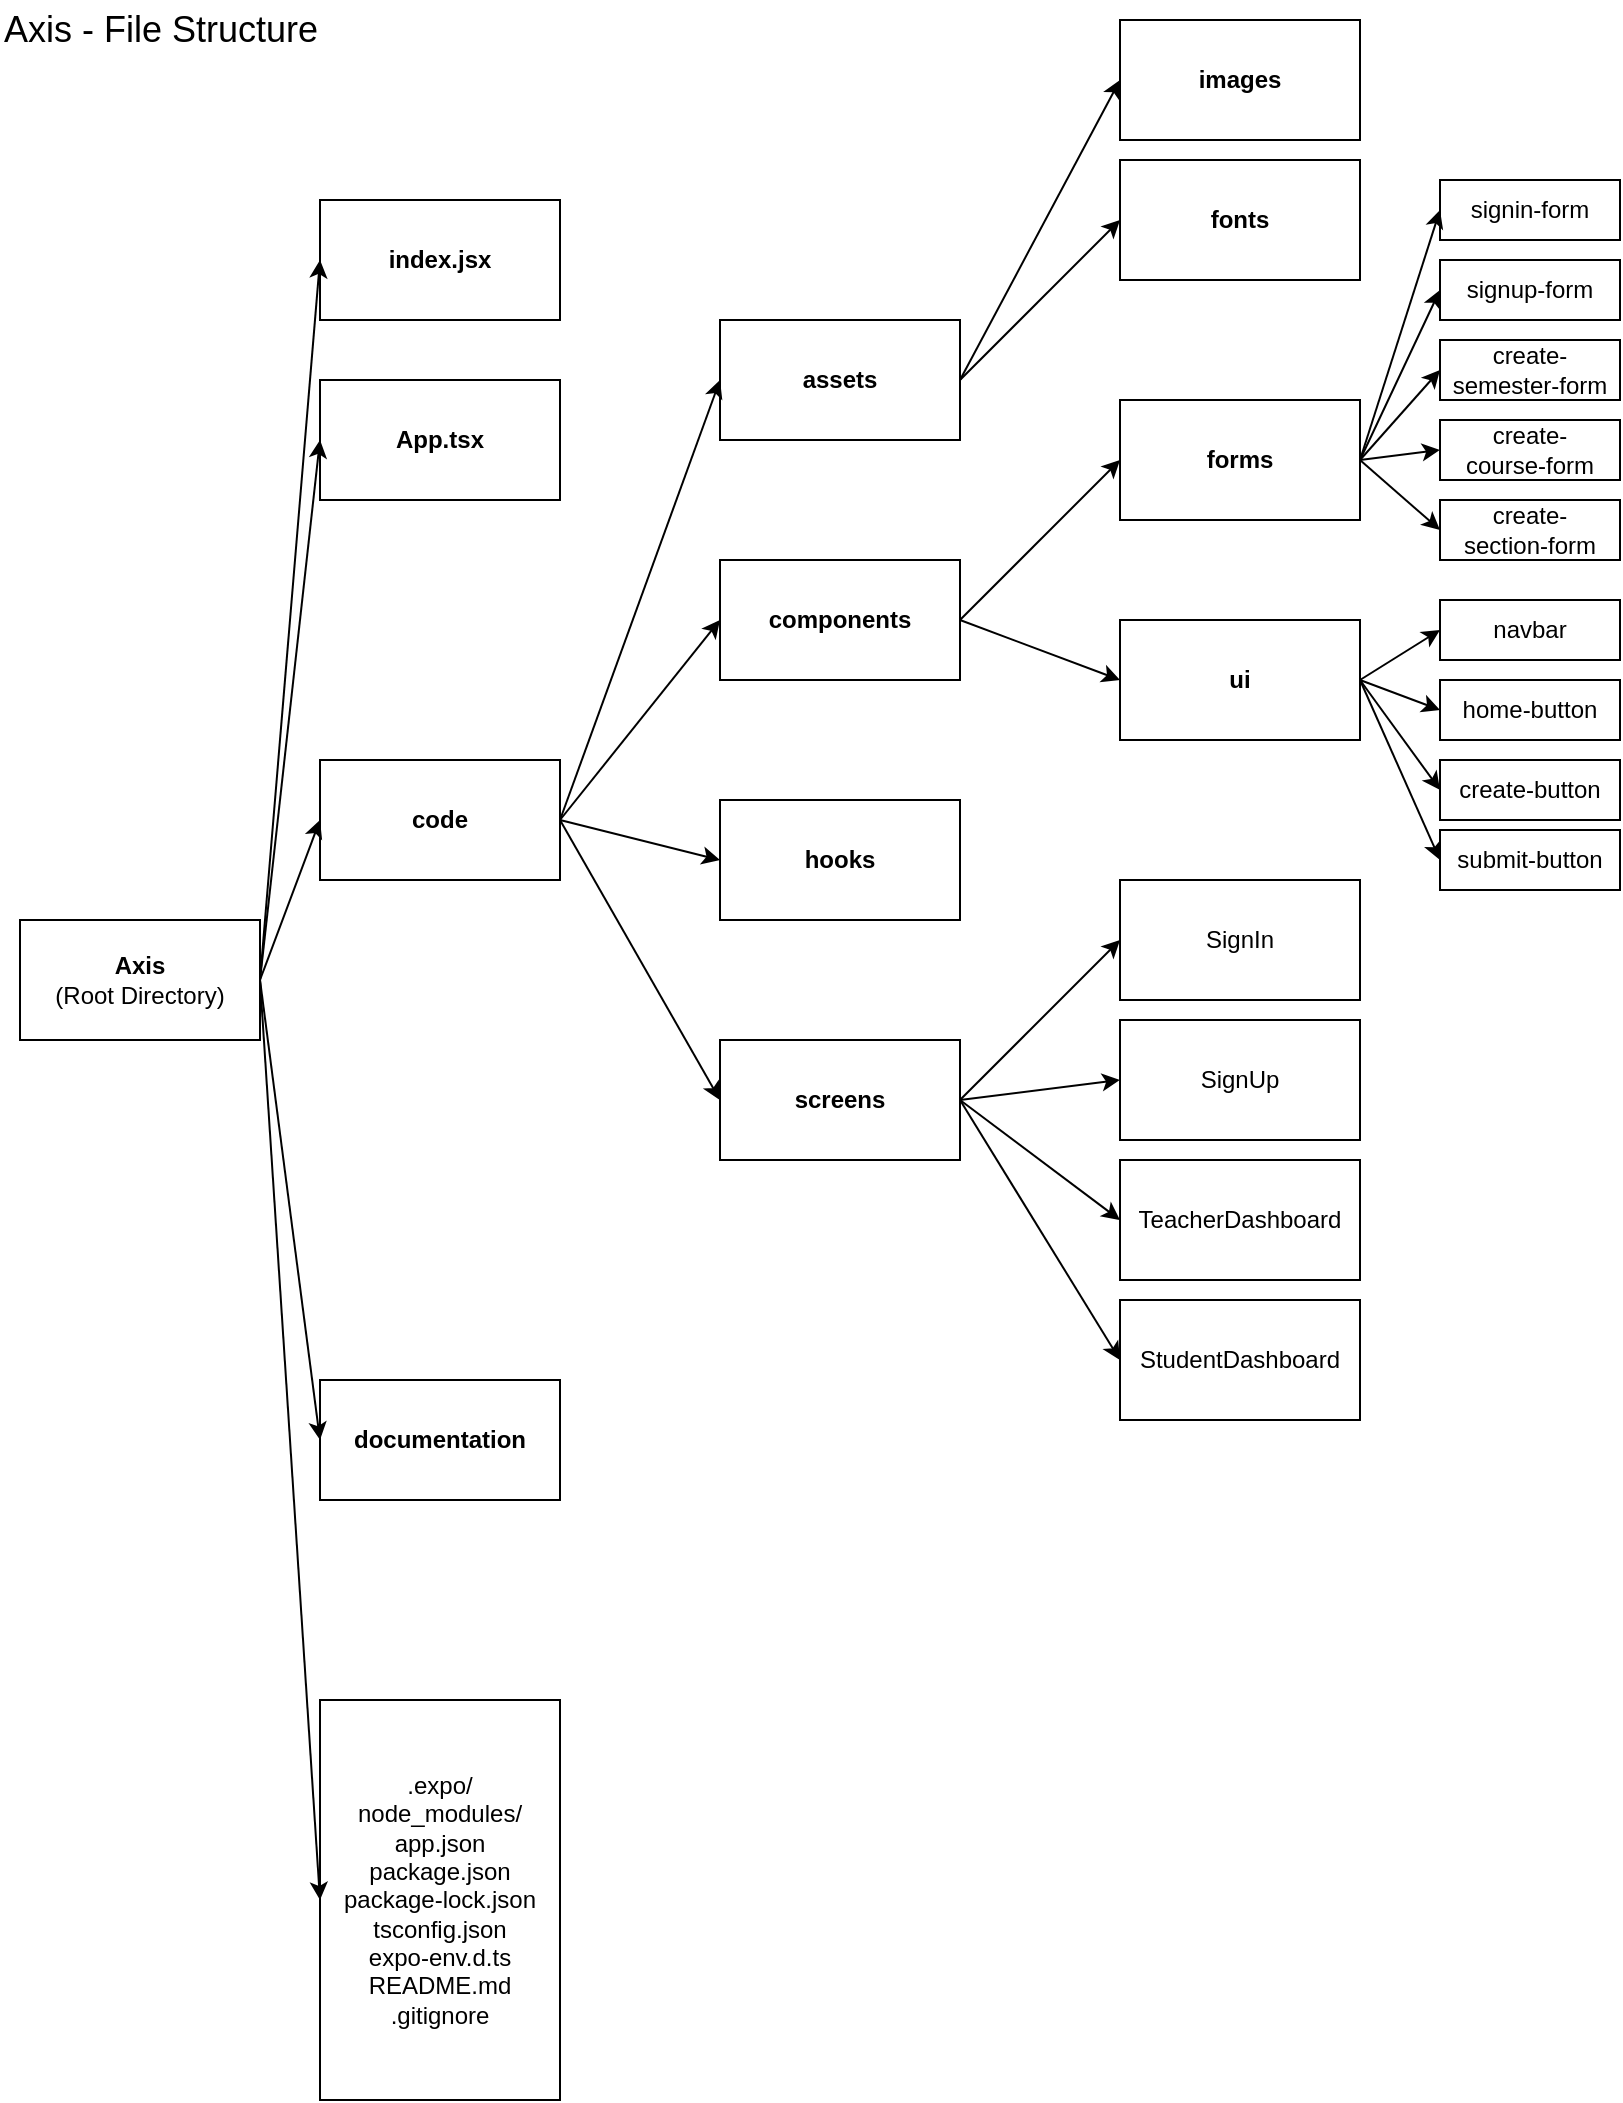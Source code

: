 <mxfile version="26.0.16">
  <diagram name="Page-1" id="9URRNFzLoxPcmc3ehoMW">
    <mxGraphModel dx="1165" dy="772" grid="1" gridSize="10" guides="1" tooltips="1" connect="1" arrows="1" fold="1" page="1" pageScale="1" pageWidth="850" pageHeight="1100" math="0" shadow="0">
      <root>
        <mxCell id="0" />
        <mxCell id="1" parent="0" />
        <mxCell id="NnumaWDGpkBnscY4WgVc-1" value="&lt;b&gt;Axis&lt;/b&gt;&lt;div&gt;(Root Directory)&lt;br&gt;&lt;/div&gt;" style="rounded=0;whiteSpace=wrap;html=1;" parent="1" vertex="1">
          <mxGeometry x="10" y="460" width="120" height="60" as="geometry" />
        </mxCell>
        <mxCell id="NnumaWDGpkBnscY4WgVc-2" value="&lt;b&gt;code&lt;/b&gt;" style="rounded=0;whiteSpace=wrap;html=1;" parent="1" vertex="1">
          <mxGeometry x="160" y="380" width="120" height="60" as="geometry" />
        </mxCell>
        <mxCell id="NnumaWDGpkBnscY4WgVc-3" value="&lt;b&gt;documentation&lt;/b&gt;" style="rounded=0;whiteSpace=wrap;html=1;" parent="1" vertex="1">
          <mxGeometry x="160" y="690" width="120" height="60" as="geometry" />
        </mxCell>
        <mxCell id="NnumaWDGpkBnscY4WgVc-4" value="" style="endArrow=classic;html=1;rounded=0;exitX=1;exitY=0.5;exitDx=0;exitDy=0;entryX=0;entryY=0.5;entryDx=0;entryDy=0;" parent="1" source="NnumaWDGpkBnscY4WgVc-1" target="NnumaWDGpkBnscY4WgVc-3" edge="1">
          <mxGeometry width="50" height="50" relative="1" as="geometry">
            <mxPoint x="400" y="330" as="sourcePoint" />
            <mxPoint x="450" y="280" as="targetPoint" />
          </mxGeometry>
        </mxCell>
        <mxCell id="NnumaWDGpkBnscY4WgVc-5" value="" style="endArrow=classic;html=1;rounded=0;exitX=1;exitY=0.5;exitDx=0;exitDy=0;entryX=0;entryY=0.5;entryDx=0;entryDy=0;" parent="1" source="NnumaWDGpkBnscY4WgVc-1" target="NnumaWDGpkBnscY4WgVc-2" edge="1">
          <mxGeometry width="50" height="50" relative="1" as="geometry">
            <mxPoint x="170" y="400" as="sourcePoint" />
            <mxPoint x="250" y="500" as="targetPoint" />
          </mxGeometry>
        </mxCell>
        <mxCell id="NnumaWDGpkBnscY4WgVc-6" value="&lt;div&gt;.expo/&lt;br&gt;node_modules/&lt;/div&gt;&lt;div&gt;app.json&lt;/div&gt;&lt;div&gt;package.json&lt;/div&gt;&lt;div&gt;package-lock.json&lt;/div&gt;&lt;div&gt;tsconfig.json&lt;/div&gt;&lt;div&gt;expo-env.d.ts&lt;/div&gt;&lt;div&gt;README.md&lt;/div&gt;&lt;div&gt;.gitignore&lt;/div&gt;" style="rounded=0;whiteSpace=wrap;html=1;" parent="1" vertex="1">
          <mxGeometry x="160" y="850" width="120" height="200" as="geometry" />
        </mxCell>
        <mxCell id="NnumaWDGpkBnscY4WgVc-7" value="" style="endArrow=classic;html=1;rounded=0;exitX=1;exitY=0.5;exitDx=0;exitDy=0;entryX=0;entryY=0.5;entryDx=0;entryDy=0;" parent="1" source="NnumaWDGpkBnscY4WgVc-1" target="NnumaWDGpkBnscY4WgVc-6" edge="1">
          <mxGeometry width="50" height="50" relative="1" as="geometry">
            <mxPoint x="280" y="580" as="sourcePoint" />
            <mxPoint x="330" y="530" as="targetPoint" />
          </mxGeometry>
        </mxCell>
        <mxCell id="NnumaWDGpkBnscY4WgVc-9" value="&lt;b&gt;screens&lt;/b&gt;" style="rounded=0;whiteSpace=wrap;html=1;" parent="1" vertex="1">
          <mxGeometry x="360" y="520" width="120" height="60" as="geometry" />
        </mxCell>
        <mxCell id="NnumaWDGpkBnscY4WgVc-10" value="&lt;b&gt;components&lt;/b&gt;" style="rounded=0;whiteSpace=wrap;html=1;" parent="1" vertex="1">
          <mxGeometry x="360" y="280" width="120" height="60" as="geometry" />
        </mxCell>
        <mxCell id="NnumaWDGpkBnscY4WgVc-11" value="&lt;b&gt;hooks&lt;/b&gt;" style="rounded=0;whiteSpace=wrap;html=1;" parent="1" vertex="1">
          <mxGeometry x="360" y="400" width="120" height="60" as="geometry" />
        </mxCell>
        <mxCell id="NnumaWDGpkBnscY4WgVc-12" value="&lt;b&gt;assets&lt;/b&gt;" style="rounded=0;whiteSpace=wrap;html=1;" parent="1" vertex="1">
          <mxGeometry x="360" y="160" width="120" height="60" as="geometry" />
        </mxCell>
        <mxCell id="NnumaWDGpkBnscY4WgVc-13" value="" style="endArrow=classic;html=1;rounded=0;exitX=1;exitY=0.5;exitDx=0;exitDy=0;entryX=0;entryY=0.5;entryDx=0;entryDy=0;" parent="1" source="NnumaWDGpkBnscY4WgVc-2" target="NnumaWDGpkBnscY4WgVc-12" edge="1">
          <mxGeometry width="50" height="50" relative="1" as="geometry">
            <mxPoint x="350" y="400" as="sourcePoint" />
            <mxPoint x="400" y="350" as="targetPoint" />
          </mxGeometry>
        </mxCell>
        <mxCell id="NnumaWDGpkBnscY4WgVc-14" value="" style="endArrow=classic;html=1;rounded=0;exitX=1;exitY=0.5;exitDx=0;exitDy=0;entryX=0;entryY=0.5;entryDx=0;entryDy=0;" parent="1" source="NnumaWDGpkBnscY4WgVc-2" target="NnumaWDGpkBnscY4WgVc-10" edge="1">
          <mxGeometry width="50" height="50" relative="1" as="geometry">
            <mxPoint x="350" y="400" as="sourcePoint" />
            <mxPoint x="400" y="350" as="targetPoint" />
          </mxGeometry>
        </mxCell>
        <mxCell id="NnumaWDGpkBnscY4WgVc-15" value="" style="endArrow=classic;html=1;rounded=0;exitX=1;exitY=0.5;exitDx=0;exitDy=0;entryX=0;entryY=0.5;entryDx=0;entryDy=0;" parent="1" source="NnumaWDGpkBnscY4WgVc-2" target="NnumaWDGpkBnscY4WgVc-11" edge="1">
          <mxGeometry width="50" height="50" relative="1" as="geometry">
            <mxPoint x="350" y="400" as="sourcePoint" />
            <mxPoint x="400" y="350" as="targetPoint" />
          </mxGeometry>
        </mxCell>
        <mxCell id="NnumaWDGpkBnscY4WgVc-16" value="" style="endArrow=classic;html=1;rounded=0;exitX=1;exitY=0.5;exitDx=0;exitDy=0;entryX=0;entryY=0.5;entryDx=0;entryDy=0;" parent="1" source="NnumaWDGpkBnscY4WgVc-2" target="NnumaWDGpkBnscY4WgVc-9" edge="1">
          <mxGeometry width="50" height="50" relative="1" as="geometry">
            <mxPoint x="350" y="400" as="sourcePoint" />
            <mxPoint x="400" y="350" as="targetPoint" />
          </mxGeometry>
        </mxCell>
        <mxCell id="NnumaWDGpkBnscY4WgVc-17" value="&lt;b&gt;App.tsx&lt;/b&gt;" style="rounded=0;whiteSpace=wrap;html=1;" parent="1" vertex="1">
          <mxGeometry x="160" y="190" width="120" height="60" as="geometry" />
        </mxCell>
        <mxCell id="NnumaWDGpkBnscY4WgVc-18" value="" style="endArrow=classic;html=1;rounded=0;exitX=1;exitY=0.5;exitDx=0;exitDy=0;entryX=0;entryY=0.5;entryDx=0;entryDy=0;" parent="1" source="NnumaWDGpkBnscY4WgVc-1" target="NnumaWDGpkBnscY4WgVc-17" edge="1">
          <mxGeometry width="50" height="50" relative="1" as="geometry">
            <mxPoint x="360" y="370" as="sourcePoint" />
            <mxPoint x="410" y="320" as="targetPoint" />
          </mxGeometry>
        </mxCell>
        <mxCell id="NnumaWDGpkBnscY4WgVc-19" value="&lt;b&gt;index.jsx&lt;/b&gt;" style="rounded=0;whiteSpace=wrap;html=1;" parent="1" vertex="1">
          <mxGeometry x="160" y="100" width="120" height="60" as="geometry" />
        </mxCell>
        <mxCell id="NnumaWDGpkBnscY4WgVc-20" value="" style="endArrow=classic;html=1;rounded=0;exitX=1;exitY=0.5;exitDx=0;exitDy=0;entryX=0;entryY=0.5;entryDx=0;entryDy=0;" parent="1" source="NnumaWDGpkBnscY4WgVc-1" target="NnumaWDGpkBnscY4WgVc-19" edge="1">
          <mxGeometry width="50" height="50" relative="1" as="geometry">
            <mxPoint x="330" y="420" as="sourcePoint" />
            <mxPoint x="380" y="370" as="targetPoint" />
          </mxGeometry>
        </mxCell>
        <mxCell id="NnumaWDGpkBnscY4WgVc-21" value="&lt;font style=&quot;font-size: 18px;&quot;&gt;Axis - File Structure&lt;/font&gt;" style="text;html=1;align=left;verticalAlign=middle;whiteSpace=wrap;rounded=0;" parent="1" vertex="1">
          <mxGeometry width="180" height="30" as="geometry" />
        </mxCell>
        <mxCell id="D0xDtLjKObtZPV950Qda-1" value="&lt;b&gt;images&lt;/b&gt;" style="rounded=0;whiteSpace=wrap;html=1;" vertex="1" parent="1">
          <mxGeometry x="560" y="10" width="120" height="60" as="geometry" />
        </mxCell>
        <mxCell id="D0xDtLjKObtZPV950Qda-2" value="" style="endArrow=classic;html=1;rounded=0;exitX=1;exitY=0.5;exitDx=0;exitDy=0;entryX=0;entryY=0.5;entryDx=0;entryDy=0;" edge="1" parent="1" source="NnumaWDGpkBnscY4WgVc-12" target="D0xDtLjKObtZPV950Qda-1">
          <mxGeometry width="50" height="50" relative="1" as="geometry">
            <mxPoint x="340" y="330" as="sourcePoint" />
            <mxPoint x="390" y="280" as="targetPoint" />
          </mxGeometry>
        </mxCell>
        <mxCell id="D0xDtLjKObtZPV950Qda-3" value="&lt;b&gt;fonts&lt;/b&gt;" style="rounded=0;whiteSpace=wrap;html=1;" vertex="1" parent="1">
          <mxGeometry x="560" y="80" width="120" height="60" as="geometry" />
        </mxCell>
        <mxCell id="D0xDtLjKObtZPV950Qda-4" value="" style="endArrow=classic;html=1;rounded=0;exitX=1;exitY=0.5;exitDx=0;exitDy=0;entryX=0;entryY=0.5;entryDx=0;entryDy=0;" edge="1" parent="1" source="NnumaWDGpkBnscY4WgVc-12" target="D0xDtLjKObtZPV950Qda-3">
          <mxGeometry width="50" height="50" relative="1" as="geometry">
            <mxPoint x="340" y="330" as="sourcePoint" />
            <mxPoint x="390" y="280" as="targetPoint" />
          </mxGeometry>
        </mxCell>
        <mxCell id="D0xDtLjKObtZPV950Qda-5" value="" style="endArrow=classic;html=1;rounded=0;exitX=1;exitY=0.5;exitDx=0;exitDy=0;entryX=0;entryY=0.5;entryDx=0;entryDy=0;" edge="1" parent="1" source="NnumaWDGpkBnscY4WgVc-9" target="D0xDtLjKObtZPV950Qda-6">
          <mxGeometry width="50" height="50" relative="1" as="geometry">
            <mxPoint x="340" y="400" as="sourcePoint" />
            <mxPoint x="520" y="460" as="targetPoint" />
          </mxGeometry>
        </mxCell>
        <mxCell id="D0xDtLjKObtZPV950Qda-6" value="SignIn" style="rounded=0;whiteSpace=wrap;html=1;" vertex="1" parent="1">
          <mxGeometry x="560" y="440" width="120" height="60" as="geometry" />
        </mxCell>
        <mxCell id="D0xDtLjKObtZPV950Qda-7" value="SignUp" style="rounded=0;whiteSpace=wrap;html=1;" vertex="1" parent="1">
          <mxGeometry x="560" y="510" width="120" height="60" as="geometry" />
        </mxCell>
        <mxCell id="D0xDtLjKObtZPV950Qda-8" value="TeacherDashboard" style="rounded=0;whiteSpace=wrap;html=1;" vertex="1" parent="1">
          <mxGeometry x="560" y="580" width="120" height="60" as="geometry" />
        </mxCell>
        <mxCell id="D0xDtLjKObtZPV950Qda-9" value="StudentDashboard" style="rounded=0;whiteSpace=wrap;html=1;" vertex="1" parent="1">
          <mxGeometry x="560" y="650" width="120" height="60" as="geometry" />
        </mxCell>
        <mxCell id="D0xDtLjKObtZPV950Qda-10" value="" style="endArrow=classic;html=1;rounded=0;exitX=1;exitY=0.5;exitDx=0;exitDy=0;entryX=0;entryY=0.5;entryDx=0;entryDy=0;" edge="1" parent="1" source="NnumaWDGpkBnscY4WgVc-9" target="D0xDtLjKObtZPV950Qda-7">
          <mxGeometry width="50" height="50" relative="1" as="geometry">
            <mxPoint x="340" y="450" as="sourcePoint" />
            <mxPoint x="390" y="400" as="targetPoint" />
          </mxGeometry>
        </mxCell>
        <mxCell id="D0xDtLjKObtZPV950Qda-11" value="" style="endArrow=classic;html=1;rounded=0;exitX=1;exitY=0.5;exitDx=0;exitDy=0;entryX=0;entryY=0.5;entryDx=0;entryDy=0;" edge="1" parent="1" source="NnumaWDGpkBnscY4WgVc-9" target="D0xDtLjKObtZPV950Qda-8">
          <mxGeometry width="50" height="50" relative="1" as="geometry">
            <mxPoint x="340" y="450" as="sourcePoint" />
            <mxPoint x="390" y="400" as="targetPoint" />
          </mxGeometry>
        </mxCell>
        <mxCell id="D0xDtLjKObtZPV950Qda-12" value="" style="endArrow=classic;html=1;rounded=0;exitX=1;exitY=0.5;exitDx=0;exitDy=0;entryX=0;entryY=0.5;entryDx=0;entryDy=0;" edge="1" parent="1" source="NnumaWDGpkBnscY4WgVc-9" target="D0xDtLjKObtZPV950Qda-9">
          <mxGeometry width="50" height="50" relative="1" as="geometry">
            <mxPoint x="490" y="560" as="sourcePoint" />
            <mxPoint x="570" y="620" as="targetPoint" />
          </mxGeometry>
        </mxCell>
        <mxCell id="D0xDtLjKObtZPV950Qda-14" value="&lt;b&gt;forms&lt;/b&gt;" style="rounded=0;whiteSpace=wrap;html=1;" vertex="1" parent="1">
          <mxGeometry x="560" y="200" width="120" height="60" as="geometry" />
        </mxCell>
        <mxCell id="D0xDtLjKObtZPV950Qda-15" value="&lt;b&gt;ui&lt;/b&gt;" style="rounded=0;whiteSpace=wrap;html=1;" vertex="1" parent="1">
          <mxGeometry x="560" y="310" width="120" height="60" as="geometry" />
        </mxCell>
        <mxCell id="D0xDtLjKObtZPV950Qda-16" value="" style="endArrow=classic;html=1;rounded=0;exitX=1;exitY=0.5;exitDx=0;exitDy=0;entryX=0;entryY=0.5;entryDx=0;entryDy=0;" edge="1" parent="1" source="NnumaWDGpkBnscY4WgVc-10" target="D0xDtLjKObtZPV950Qda-14">
          <mxGeometry width="50" height="50" relative="1" as="geometry">
            <mxPoint x="430" y="450" as="sourcePoint" />
            <mxPoint x="480" y="400" as="targetPoint" />
          </mxGeometry>
        </mxCell>
        <mxCell id="D0xDtLjKObtZPV950Qda-17" value="" style="endArrow=classic;html=1;rounded=0;exitX=1;exitY=0.5;exitDx=0;exitDy=0;entryX=0;entryY=0.5;entryDx=0;entryDy=0;" edge="1" parent="1" source="NnumaWDGpkBnscY4WgVc-10" target="D0xDtLjKObtZPV950Qda-15">
          <mxGeometry width="50" height="50" relative="1" as="geometry">
            <mxPoint x="430" y="450" as="sourcePoint" />
            <mxPoint x="480" y="400" as="targetPoint" />
          </mxGeometry>
        </mxCell>
        <mxCell id="D0xDtLjKObtZPV950Qda-18" value="signin-form" style="rounded=0;whiteSpace=wrap;html=1;" vertex="1" parent="1">
          <mxGeometry x="720" y="90" width="90" height="30" as="geometry" />
        </mxCell>
        <mxCell id="D0xDtLjKObtZPV950Qda-22" value="signup-form" style="rounded=0;whiteSpace=wrap;html=1;" vertex="1" parent="1">
          <mxGeometry x="720" y="130" width="90" height="30" as="geometry" />
        </mxCell>
        <mxCell id="D0xDtLjKObtZPV950Qda-23" value="create-semester-form" style="rounded=0;whiteSpace=wrap;html=1;" vertex="1" parent="1">
          <mxGeometry x="720" y="170" width="90" height="30" as="geometry" />
        </mxCell>
        <mxCell id="D0xDtLjKObtZPV950Qda-24" value="create-&lt;div&gt;course-form&lt;/div&gt;" style="rounded=0;whiteSpace=wrap;html=1;" vertex="1" parent="1">
          <mxGeometry x="720" y="210" width="90" height="30" as="geometry" />
        </mxCell>
        <mxCell id="D0xDtLjKObtZPV950Qda-25" value="create-&lt;div&gt;section-form&lt;/div&gt;" style="rounded=0;whiteSpace=wrap;html=1;" vertex="1" parent="1">
          <mxGeometry x="720" y="250" width="90" height="30" as="geometry" />
        </mxCell>
        <mxCell id="D0xDtLjKObtZPV950Qda-26" value="" style="endArrow=classic;html=1;rounded=0;exitX=1;exitY=0.5;exitDx=0;exitDy=0;entryX=0;entryY=0.5;entryDx=0;entryDy=0;" edge="1" parent="1" source="D0xDtLjKObtZPV950Qda-14" target="D0xDtLjKObtZPV950Qda-18">
          <mxGeometry width="50" height="50" relative="1" as="geometry">
            <mxPoint x="540" y="330" as="sourcePoint" />
            <mxPoint x="590" y="280" as="targetPoint" />
          </mxGeometry>
        </mxCell>
        <mxCell id="D0xDtLjKObtZPV950Qda-27" value="" style="endArrow=classic;html=1;rounded=0;exitX=1;exitY=0.5;exitDx=0;exitDy=0;entryX=0;entryY=0.5;entryDx=0;entryDy=0;" edge="1" parent="1" source="D0xDtLjKObtZPV950Qda-14" target="D0xDtLjKObtZPV950Qda-22">
          <mxGeometry width="50" height="50" relative="1" as="geometry">
            <mxPoint x="690" y="240" as="sourcePoint" />
            <mxPoint x="730" y="115" as="targetPoint" />
          </mxGeometry>
        </mxCell>
        <mxCell id="D0xDtLjKObtZPV950Qda-28" value="" style="endArrow=classic;html=1;rounded=0;exitX=1;exitY=0.5;exitDx=0;exitDy=0;entryX=0;entryY=0.5;entryDx=0;entryDy=0;" edge="1" parent="1" source="D0xDtLjKObtZPV950Qda-14" target="D0xDtLjKObtZPV950Qda-23">
          <mxGeometry width="50" height="50" relative="1" as="geometry">
            <mxPoint x="690" y="240" as="sourcePoint" />
            <mxPoint x="730" y="155" as="targetPoint" />
          </mxGeometry>
        </mxCell>
        <mxCell id="D0xDtLjKObtZPV950Qda-29" value="" style="endArrow=classic;html=1;rounded=0;exitX=1;exitY=0.5;exitDx=0;exitDy=0;entryX=0;entryY=0.5;entryDx=0;entryDy=0;" edge="1" parent="1" source="D0xDtLjKObtZPV950Qda-14" target="D0xDtLjKObtZPV950Qda-24">
          <mxGeometry width="50" height="50" relative="1" as="geometry">
            <mxPoint x="690" y="240" as="sourcePoint" />
            <mxPoint x="730" y="195" as="targetPoint" />
          </mxGeometry>
        </mxCell>
        <mxCell id="D0xDtLjKObtZPV950Qda-30" value="" style="endArrow=classic;html=1;rounded=0;exitX=1;exitY=0.5;exitDx=0;exitDy=0;entryX=0;entryY=0.5;entryDx=0;entryDy=0;" edge="1" parent="1" source="D0xDtLjKObtZPV950Qda-14" target="D0xDtLjKObtZPV950Qda-25">
          <mxGeometry width="50" height="50" relative="1" as="geometry">
            <mxPoint x="690" y="240" as="sourcePoint" />
            <mxPoint x="730" y="235" as="targetPoint" />
          </mxGeometry>
        </mxCell>
        <mxCell id="D0xDtLjKObtZPV950Qda-31" value="navbar" style="rounded=0;whiteSpace=wrap;html=1;" vertex="1" parent="1">
          <mxGeometry x="720" y="300" width="90" height="30" as="geometry" />
        </mxCell>
        <mxCell id="D0xDtLjKObtZPV950Qda-32" value="home-button" style="rounded=0;whiteSpace=wrap;html=1;" vertex="1" parent="1">
          <mxGeometry x="720" y="340" width="90" height="30" as="geometry" />
        </mxCell>
        <mxCell id="D0xDtLjKObtZPV950Qda-33" value="create-button" style="rounded=0;whiteSpace=wrap;html=1;" vertex="1" parent="1">
          <mxGeometry x="720" y="380" width="90" height="30" as="geometry" />
        </mxCell>
        <mxCell id="D0xDtLjKObtZPV950Qda-35" value="submit-button" style="rounded=0;whiteSpace=wrap;html=1;" vertex="1" parent="1">
          <mxGeometry x="720" y="415" width="90" height="30" as="geometry" />
        </mxCell>
        <mxCell id="D0xDtLjKObtZPV950Qda-36" value="" style="endArrow=classic;html=1;rounded=0;exitX=1;exitY=0.5;exitDx=0;exitDy=0;entryX=0;entryY=0.5;entryDx=0;entryDy=0;" edge="1" parent="1" source="D0xDtLjKObtZPV950Qda-15" target="D0xDtLjKObtZPV950Qda-31">
          <mxGeometry width="50" height="50" relative="1" as="geometry">
            <mxPoint x="690" y="240" as="sourcePoint" />
            <mxPoint x="730" y="275" as="targetPoint" />
          </mxGeometry>
        </mxCell>
        <mxCell id="D0xDtLjKObtZPV950Qda-37" value="" style="endArrow=classic;html=1;rounded=0;exitX=1;exitY=0.5;exitDx=0;exitDy=0;entryX=0;entryY=0.5;entryDx=0;entryDy=0;" edge="1" parent="1" source="D0xDtLjKObtZPV950Qda-15" target="D0xDtLjKObtZPV950Qda-32">
          <mxGeometry width="50" height="50" relative="1" as="geometry">
            <mxPoint x="690" y="350" as="sourcePoint" />
            <mxPoint x="730" y="325" as="targetPoint" />
          </mxGeometry>
        </mxCell>
        <mxCell id="D0xDtLjKObtZPV950Qda-38" value="" style="endArrow=classic;html=1;rounded=0;exitX=1;exitY=0.5;exitDx=0;exitDy=0;entryX=0;entryY=0.5;entryDx=0;entryDy=0;" edge="1" parent="1" source="D0xDtLjKObtZPV950Qda-15" target="D0xDtLjKObtZPV950Qda-33">
          <mxGeometry width="50" height="50" relative="1" as="geometry">
            <mxPoint x="690" y="350" as="sourcePoint" />
            <mxPoint x="730" y="365" as="targetPoint" />
          </mxGeometry>
        </mxCell>
        <mxCell id="D0xDtLjKObtZPV950Qda-39" value="" style="endArrow=classic;html=1;rounded=0;exitX=1;exitY=0.5;exitDx=0;exitDy=0;entryX=0;entryY=0.5;entryDx=0;entryDy=0;" edge="1" parent="1" source="D0xDtLjKObtZPV950Qda-15" target="D0xDtLjKObtZPV950Qda-35">
          <mxGeometry width="50" height="50" relative="1" as="geometry">
            <mxPoint x="690" y="350" as="sourcePoint" />
            <mxPoint x="730" y="405" as="targetPoint" />
          </mxGeometry>
        </mxCell>
      </root>
    </mxGraphModel>
  </diagram>
</mxfile>

